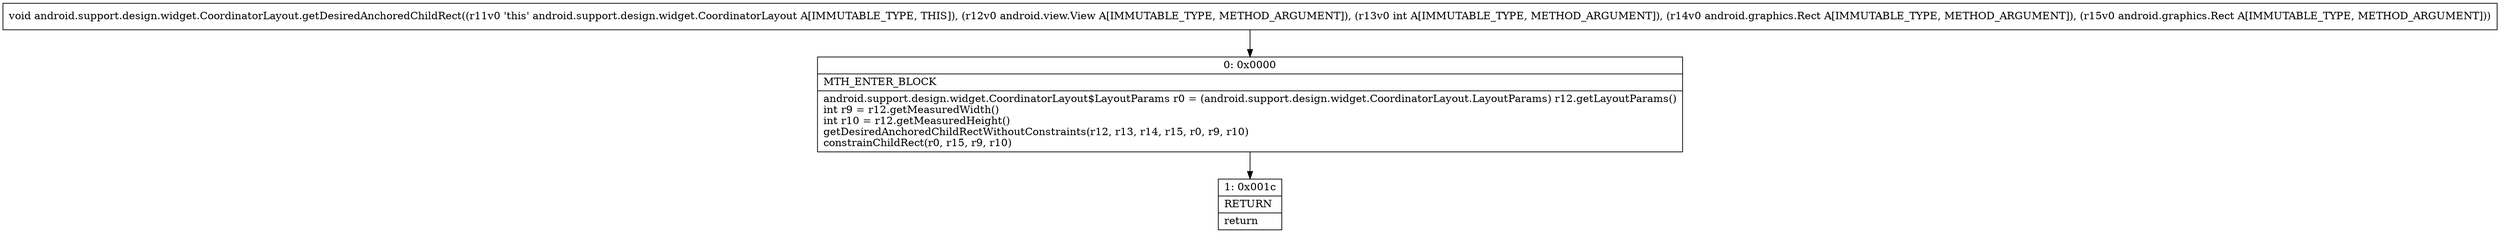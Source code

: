 digraph "CFG forandroid.support.design.widget.CoordinatorLayout.getDesiredAnchoredChildRect(Landroid\/view\/View;ILandroid\/graphics\/Rect;Landroid\/graphics\/Rect;)V" {
Node_0 [shape=record,label="{0\:\ 0x0000|MTH_ENTER_BLOCK\l|android.support.design.widget.CoordinatorLayout$LayoutParams r0 = (android.support.design.widget.CoordinatorLayout.LayoutParams) r12.getLayoutParams()\lint r9 = r12.getMeasuredWidth()\lint r10 = r12.getMeasuredHeight()\lgetDesiredAnchoredChildRectWithoutConstraints(r12, r13, r14, r15, r0, r9, r10)\lconstrainChildRect(r0, r15, r9, r10)\l}"];
Node_1 [shape=record,label="{1\:\ 0x001c|RETURN\l|return\l}"];
MethodNode[shape=record,label="{void android.support.design.widget.CoordinatorLayout.getDesiredAnchoredChildRect((r11v0 'this' android.support.design.widget.CoordinatorLayout A[IMMUTABLE_TYPE, THIS]), (r12v0 android.view.View A[IMMUTABLE_TYPE, METHOD_ARGUMENT]), (r13v0 int A[IMMUTABLE_TYPE, METHOD_ARGUMENT]), (r14v0 android.graphics.Rect A[IMMUTABLE_TYPE, METHOD_ARGUMENT]), (r15v0 android.graphics.Rect A[IMMUTABLE_TYPE, METHOD_ARGUMENT])) }"];
MethodNode -> Node_0;
Node_0 -> Node_1;
}


